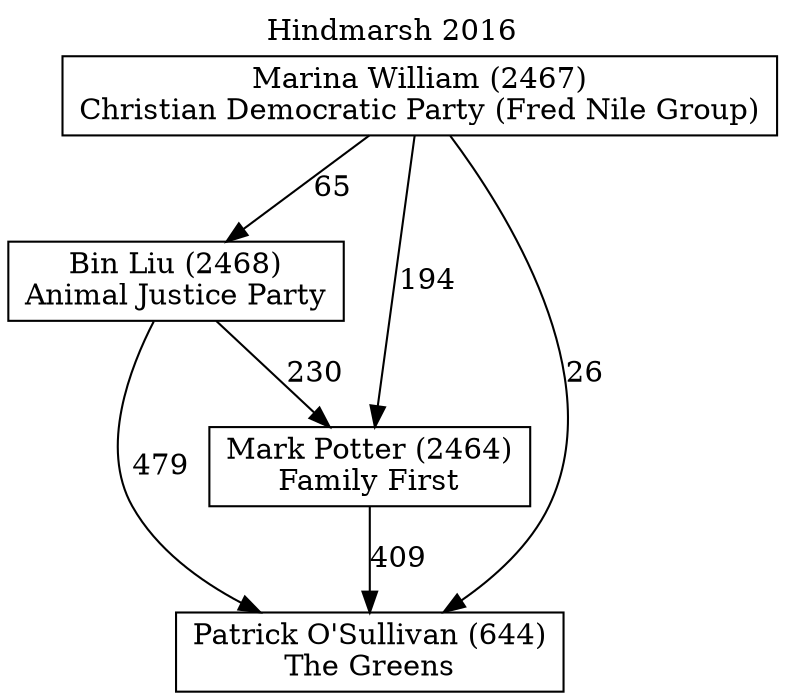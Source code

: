 // House preference flow
digraph "Patrick O'Sullivan (644)_Hindmarsh_2016" {
	graph [label="Hindmarsh 2016" labelloc=t mclimit=10]
	node [shape=box]
	"Bin Liu (2468)" [label="Bin Liu (2468)
Animal Justice Party"]
	"Mark Potter (2464)" [label="Mark Potter (2464)
Family First"]
	"Marina William (2467)" [label="Marina William (2467)
Christian Democratic Party (Fred Nile Group)"]
	"Patrick O'Sullivan (644)" [label="Patrick O'Sullivan (644)
The Greens"]
	"Marina William (2467)" -> "Mark Potter (2464)" [label=194]
	"Marina William (2467)" -> "Bin Liu (2468)" [label=65]
	"Bin Liu (2468)" -> "Mark Potter (2464)" [label=230]
	"Bin Liu (2468)" -> "Patrick O'Sullivan (644)" [label=479]
	"Marina William (2467)" -> "Patrick O'Sullivan (644)" [label=26]
	"Mark Potter (2464)" -> "Patrick O'Sullivan (644)" [label=409]
}
